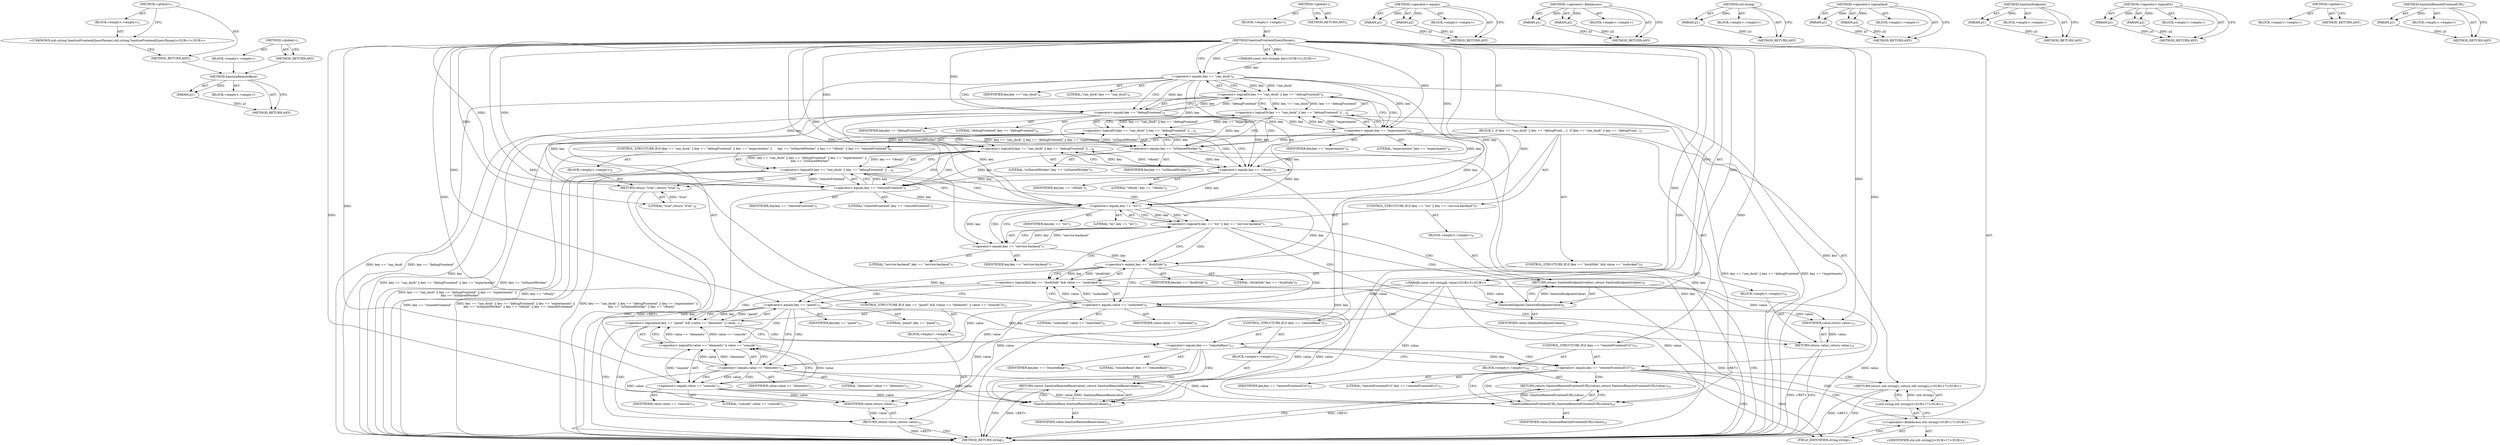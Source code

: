 digraph "&lt;global&gt;" {
vulnerable_160 [label=<(METHOD,SanitizeRemoteBase)>];
vulnerable_161 [label=<(PARAM,p1)>];
vulnerable_162 [label=<(BLOCK,&lt;empty&gt;,&lt;empty&gt;)>];
vulnerable_163 [label=<(METHOD_RETURN,ANY)>];
vulnerable_6 [label=<(METHOD,&lt;global&gt;)<SUB>1</SUB>>];
vulnerable_7 [label=<(BLOCK,&lt;empty&gt;,&lt;empty&gt;)<SUB>1</SUB>>];
vulnerable_8 [label=<(METHOD,SanitizeFrontendQueryParam)<SUB>1</SUB>>];
vulnerable_9 [label="<(PARAM,const std::string&amp; key)<SUB>2</SUB>>"];
vulnerable_10 [label="<(PARAM,const std::string&amp; value)<SUB>3</SUB>>"];
vulnerable_11 [label=<(BLOCK,{
  if (key == &quot;can_dock&quot; || key == &quot;debugFront...,{
  if (key == &quot;can_dock&quot; || key == &quot;debugFront...)<SUB>3</SUB>>];
vulnerable_12 [label=<(CONTROL_STRUCTURE,IF,if (key == &quot;can_dock&quot; || key == &quot;debugFrontend&quot; || key == &quot;experiments&quot; ||
      key == &quot;isSharedWorker&quot; || key == &quot;v8only&quot; || key == &quot;remoteFrontend&quot;))<SUB>4</SUB>>];
vulnerable_13 [label=<(&lt;operator&gt;.logicalOr,key == &quot;can_dock&quot; || key == &quot;debugFrontend&quot; || ...)<SUB>4</SUB>>];
vulnerable_14 [label=<(&lt;operator&gt;.logicalOr,key == &quot;can_dock&quot; || key == &quot;debugFrontend&quot; || ...)<SUB>4</SUB>>];
vulnerable_15 [label=<(&lt;operator&gt;.logicalOr,key == &quot;can_dock&quot; || key == &quot;debugFrontend&quot; || ...)<SUB>4</SUB>>];
vulnerable_16 [label=<(&lt;operator&gt;.logicalOr,key == &quot;can_dock&quot; || key == &quot;debugFrontend&quot; || ...)<SUB>4</SUB>>];
vulnerable_17 [label=<(&lt;operator&gt;.logicalOr,key == &quot;can_dock&quot; || key == &quot;debugFrontend&quot;)<SUB>4</SUB>>];
vulnerable_18 [label=<(&lt;operator&gt;.equals,key == &quot;can_dock&quot;)<SUB>4</SUB>>];
vulnerable_19 [label=<(IDENTIFIER,key,key == &quot;can_dock&quot;)<SUB>4</SUB>>];
vulnerable_20 [label=<(LITERAL,&quot;can_dock&quot;,key == &quot;can_dock&quot;)<SUB>4</SUB>>];
vulnerable_21 [label=<(&lt;operator&gt;.equals,key == &quot;debugFrontend&quot;)<SUB>4</SUB>>];
vulnerable_22 [label=<(IDENTIFIER,key,key == &quot;debugFrontend&quot;)<SUB>4</SUB>>];
vulnerable_23 [label=<(LITERAL,&quot;debugFrontend&quot;,key == &quot;debugFrontend&quot;)<SUB>4</SUB>>];
vulnerable_24 [label=<(&lt;operator&gt;.equals,key == &quot;experiments&quot;)<SUB>4</SUB>>];
vulnerable_25 [label=<(IDENTIFIER,key,key == &quot;experiments&quot;)<SUB>4</SUB>>];
vulnerable_26 [label=<(LITERAL,&quot;experiments&quot;,key == &quot;experiments&quot;)<SUB>4</SUB>>];
vulnerable_27 [label=<(&lt;operator&gt;.equals,key == &quot;isSharedWorker&quot;)<SUB>5</SUB>>];
vulnerable_28 [label=<(IDENTIFIER,key,key == &quot;isSharedWorker&quot;)<SUB>5</SUB>>];
vulnerable_29 [label=<(LITERAL,&quot;isSharedWorker&quot;,key == &quot;isSharedWorker&quot;)<SUB>5</SUB>>];
vulnerable_30 [label=<(&lt;operator&gt;.equals,key == &quot;v8only&quot;)<SUB>5</SUB>>];
vulnerable_31 [label=<(IDENTIFIER,key,key == &quot;v8only&quot;)<SUB>5</SUB>>];
vulnerable_32 [label=<(LITERAL,&quot;v8only&quot;,key == &quot;v8only&quot;)<SUB>5</SUB>>];
vulnerable_33 [label=<(&lt;operator&gt;.equals,key == &quot;remoteFrontend&quot;)<SUB>5</SUB>>];
vulnerable_34 [label=<(IDENTIFIER,key,key == &quot;remoteFrontend&quot;)<SUB>5</SUB>>];
vulnerable_35 [label=<(LITERAL,&quot;remoteFrontend&quot;,key == &quot;remoteFrontend&quot;)<SUB>5</SUB>>];
vulnerable_36 [label=<(BLOCK,&lt;empty&gt;,&lt;empty&gt;)<SUB>6</SUB>>];
vulnerable_37 [label=<(RETURN,return &quot;true&quot;;,return &quot;true&quot;;)<SUB>6</SUB>>];
vulnerable_38 [label=<(LITERAL,&quot;true&quot;,return &quot;true&quot;;)<SUB>6</SUB>>];
vulnerable_39 [label=<(CONTROL_STRUCTURE,IF,if (key == &quot;ws&quot; || key == &quot;service-backend&quot;))<SUB>7</SUB>>];
vulnerable_40 [label=<(&lt;operator&gt;.logicalOr,key == &quot;ws&quot; || key == &quot;service-backend&quot;)<SUB>7</SUB>>];
vulnerable_41 [label=<(&lt;operator&gt;.equals,key == &quot;ws&quot;)<SUB>7</SUB>>];
vulnerable_42 [label=<(IDENTIFIER,key,key == &quot;ws&quot;)<SUB>7</SUB>>];
vulnerable_43 [label=<(LITERAL,&quot;ws&quot;,key == &quot;ws&quot;)<SUB>7</SUB>>];
vulnerable_44 [label=<(&lt;operator&gt;.equals,key == &quot;service-backend&quot;)<SUB>7</SUB>>];
vulnerable_45 [label=<(IDENTIFIER,key,key == &quot;service-backend&quot;)<SUB>7</SUB>>];
vulnerable_46 [label=<(LITERAL,&quot;service-backend&quot;,key == &quot;service-backend&quot;)<SUB>7</SUB>>];
vulnerable_47 [label=<(BLOCK,&lt;empty&gt;,&lt;empty&gt;)<SUB>8</SUB>>];
vulnerable_48 [label=<(RETURN,return SanitizeEndpoint(value);,return SanitizeEndpoint(value);)<SUB>8</SUB>>];
vulnerable_49 [label=<(SanitizeEndpoint,SanitizeEndpoint(value))<SUB>8</SUB>>];
vulnerable_50 [label=<(IDENTIFIER,value,SanitizeEndpoint(value))<SUB>8</SUB>>];
vulnerable_51 [label=<(CONTROL_STRUCTURE,IF,if (key == &quot;dockSide&quot; &amp;&amp; value == &quot;undocked&quot;))<SUB>9</SUB>>];
vulnerable_52 [label=<(&lt;operator&gt;.logicalAnd,key == &quot;dockSide&quot; &amp;&amp; value == &quot;undocked&quot;)<SUB>9</SUB>>];
vulnerable_53 [label=<(&lt;operator&gt;.equals,key == &quot;dockSide&quot;)<SUB>9</SUB>>];
vulnerable_54 [label=<(IDENTIFIER,key,key == &quot;dockSide&quot;)<SUB>9</SUB>>];
vulnerable_55 [label=<(LITERAL,&quot;dockSide&quot;,key == &quot;dockSide&quot;)<SUB>9</SUB>>];
vulnerable_56 [label=<(&lt;operator&gt;.equals,value == &quot;undocked&quot;)<SUB>9</SUB>>];
vulnerable_57 [label=<(IDENTIFIER,value,value == &quot;undocked&quot;)<SUB>9</SUB>>];
vulnerable_58 [label=<(LITERAL,&quot;undocked&quot;,value == &quot;undocked&quot;)<SUB>9</SUB>>];
vulnerable_59 [label=<(BLOCK,&lt;empty&gt;,&lt;empty&gt;)<SUB>10</SUB>>];
vulnerable_60 [label=<(RETURN,return value;,return value;)<SUB>10</SUB>>];
vulnerable_61 [label=<(IDENTIFIER,value,return value;)<SUB>10</SUB>>];
vulnerable_62 [label=<(CONTROL_STRUCTURE,IF,if (key == &quot;panel&quot; &amp;&amp; (value == &quot;elements&quot; || value == &quot;console&quot;)))<SUB>11</SUB>>];
vulnerable_63 [label=<(&lt;operator&gt;.logicalAnd,key == &quot;panel&quot; &amp;&amp; (value == &quot;elements&quot; || value...)<SUB>11</SUB>>];
vulnerable_64 [label=<(&lt;operator&gt;.equals,key == &quot;panel&quot;)<SUB>11</SUB>>];
vulnerable_65 [label=<(IDENTIFIER,key,key == &quot;panel&quot;)<SUB>11</SUB>>];
vulnerable_66 [label=<(LITERAL,&quot;panel&quot;,key == &quot;panel&quot;)<SUB>11</SUB>>];
vulnerable_67 [label=<(&lt;operator&gt;.logicalOr,value == &quot;elements&quot; || value == &quot;console&quot;)<SUB>11</SUB>>];
vulnerable_68 [label=<(&lt;operator&gt;.equals,value == &quot;elements&quot;)<SUB>11</SUB>>];
vulnerable_69 [label=<(IDENTIFIER,value,value == &quot;elements&quot;)<SUB>11</SUB>>];
vulnerable_70 [label=<(LITERAL,&quot;elements&quot;,value == &quot;elements&quot;)<SUB>11</SUB>>];
vulnerable_71 [label=<(&lt;operator&gt;.equals,value == &quot;console&quot;)<SUB>11</SUB>>];
vulnerable_72 [label=<(IDENTIFIER,value,value == &quot;console&quot;)<SUB>11</SUB>>];
vulnerable_73 [label=<(LITERAL,&quot;console&quot;,value == &quot;console&quot;)<SUB>11</SUB>>];
vulnerable_74 [label=<(BLOCK,&lt;empty&gt;,&lt;empty&gt;)<SUB>12</SUB>>];
vulnerable_75 [label=<(RETURN,return value;,return value;)<SUB>12</SUB>>];
vulnerable_76 [label=<(IDENTIFIER,value,return value;)<SUB>12</SUB>>];
vulnerable_77 [label=<(CONTROL_STRUCTURE,IF,if (key == &quot;remoteBase&quot;))<SUB>13</SUB>>];
vulnerable_78 [label=<(&lt;operator&gt;.equals,key == &quot;remoteBase&quot;)<SUB>13</SUB>>];
vulnerable_79 [label=<(IDENTIFIER,key,key == &quot;remoteBase&quot;)<SUB>13</SUB>>];
vulnerable_80 [label=<(LITERAL,&quot;remoteBase&quot;,key == &quot;remoteBase&quot;)<SUB>13</SUB>>];
vulnerable_81 [label=<(BLOCK,&lt;empty&gt;,&lt;empty&gt;)<SUB>14</SUB>>];
vulnerable_82 [label=<(RETURN,return SanitizeRemoteBase(value);,return SanitizeRemoteBase(value);)<SUB>14</SUB>>];
vulnerable_83 [label=<(SanitizeRemoteBase,SanitizeRemoteBase(value))<SUB>14</SUB>>];
vulnerable_84 [label=<(IDENTIFIER,value,SanitizeRemoteBase(value))<SUB>14</SUB>>];
vulnerable_85 [label=<(CONTROL_STRUCTURE,IF,if (key == &quot;remoteFrontendUrl&quot;))<SUB>15</SUB>>];
vulnerable_86 [label=<(&lt;operator&gt;.equals,key == &quot;remoteFrontendUrl&quot;)<SUB>15</SUB>>];
vulnerable_87 [label=<(IDENTIFIER,key,key == &quot;remoteFrontendUrl&quot;)<SUB>15</SUB>>];
vulnerable_88 [label=<(LITERAL,&quot;remoteFrontendUrl&quot;,key == &quot;remoteFrontendUrl&quot;)<SUB>15</SUB>>];
vulnerable_89 [label=<(BLOCK,&lt;empty&gt;,&lt;empty&gt;)<SUB>16</SUB>>];
vulnerable_90 [label=<(RETURN,return SanitizeRemoteFrontendURL(value);,return SanitizeRemoteFrontendURL(value);)<SUB>16</SUB>>];
vulnerable_91 [label=<(SanitizeRemoteFrontendURL,SanitizeRemoteFrontendURL(value))<SUB>16</SUB>>];
vulnerable_92 [label=<(IDENTIFIER,value,SanitizeRemoteFrontendURL(value))<SUB>16</SUB>>];
vulnerable_93 [label="<(RETURN,return std::string();,return std::string();)<SUB>17</SUB>>"];
vulnerable_94 [label="<(std.string,std::string())<SUB>17</SUB>>"];
vulnerable_95 [label="<(&lt;operator&gt;.fieldAccess,std::string)<SUB>17</SUB>>"];
vulnerable_96 [label="<(IDENTIFIER,std,std::string())<SUB>17</SUB>>"];
vulnerable_97 [label=<(FIELD_IDENTIFIER,string,string)<SUB>17</SUB>>];
vulnerable_98 [label=<(METHOD_RETURN,string)<SUB>1</SUB>>];
vulnerable_100 [label=<(METHOD_RETURN,ANY)<SUB>1</SUB>>];
vulnerable_146 [label=<(METHOD,&lt;operator&gt;.equals)>];
vulnerable_147 [label=<(PARAM,p1)>];
vulnerable_148 [label=<(PARAM,p2)>];
vulnerable_149 [label=<(BLOCK,&lt;empty&gt;,&lt;empty&gt;)>];
vulnerable_150 [label=<(METHOD_RETURN,ANY)>];
vulnerable_172 [label=<(METHOD,&lt;operator&gt;.fieldAccess)>];
vulnerable_173 [label=<(PARAM,p1)>];
vulnerable_174 [label=<(PARAM,p2)>];
vulnerable_175 [label=<(BLOCK,&lt;empty&gt;,&lt;empty&gt;)>];
vulnerable_176 [label=<(METHOD_RETURN,ANY)>];
vulnerable_168 [label=<(METHOD,std.string)>];
vulnerable_169 [label=<(PARAM,p1)>];
vulnerable_170 [label=<(BLOCK,&lt;empty&gt;,&lt;empty&gt;)>];
vulnerable_171 [label=<(METHOD_RETURN,ANY)>];
vulnerable_155 [label=<(METHOD,&lt;operator&gt;.logicalAnd)>];
vulnerable_156 [label=<(PARAM,p1)>];
vulnerable_157 [label=<(PARAM,p2)>];
vulnerable_158 [label=<(BLOCK,&lt;empty&gt;,&lt;empty&gt;)>];
vulnerable_159 [label=<(METHOD_RETURN,ANY)>];
vulnerable_151 [label=<(METHOD,SanitizeEndpoint)>];
vulnerable_152 [label=<(PARAM,p1)>];
vulnerable_153 [label=<(BLOCK,&lt;empty&gt;,&lt;empty&gt;)>];
vulnerable_154 [label=<(METHOD_RETURN,ANY)>];
vulnerable_141 [label=<(METHOD,&lt;operator&gt;.logicalOr)>];
vulnerable_142 [label=<(PARAM,p1)>];
vulnerable_143 [label=<(PARAM,p2)>];
vulnerable_144 [label=<(BLOCK,&lt;empty&gt;,&lt;empty&gt;)>];
vulnerable_145 [label=<(METHOD_RETURN,ANY)>];
vulnerable_135 [label=<(METHOD,&lt;global&gt;)<SUB>1</SUB>>];
vulnerable_136 [label=<(BLOCK,&lt;empty&gt;,&lt;empty&gt;)>];
vulnerable_137 [label=<(METHOD_RETURN,ANY)>];
vulnerable_164 [label=<(METHOD,SanitizeRemoteFrontendURL)>];
vulnerable_165 [label=<(PARAM,p1)>];
vulnerable_166 [label=<(BLOCK,&lt;empty&gt;,&lt;empty&gt;)>];
vulnerable_167 [label=<(METHOD_RETURN,ANY)>];
fixed_6 [label=<(METHOD,&lt;global&gt;)<SUB>1</SUB>>];
fixed_7 [label=<(BLOCK,&lt;empty&gt;,&lt;empty&gt;)<SUB>1</SUB>>];
fixed_8 [label="<(UNKNOWN,std::string SanitizeFrontendQueryParam(,std::string SanitizeFrontendQueryParam()<SUB>1</SUB>>"];
fixed_9 [label=<(METHOD_RETURN,ANY)<SUB>1</SUB>>];
fixed_14 [label=<(METHOD,&lt;global&gt;)<SUB>1</SUB>>];
fixed_15 [label=<(BLOCK,&lt;empty&gt;,&lt;empty&gt;)>];
fixed_16 [label=<(METHOD_RETURN,ANY)>];
vulnerable_160 -> vulnerable_161  [key=0, label="AST: "];
vulnerable_160 -> vulnerable_161  [key=1, label="DDG: "];
vulnerable_160 -> vulnerable_162  [key=0, label="AST: "];
vulnerable_160 -> vulnerable_163  [key=0, label="AST: "];
vulnerable_160 -> vulnerable_163  [key=1, label="CFG: "];
vulnerable_161 -> vulnerable_163  [key=0, label="DDG: p1"];
vulnerable_6 -> vulnerable_7  [key=0, label="AST: "];
vulnerable_6 -> vulnerable_100  [key=0, label="AST: "];
vulnerable_6 -> vulnerable_100  [key=1, label="CFG: "];
vulnerable_7 -> vulnerable_8  [key=0, label="AST: "];
vulnerable_8 -> vulnerable_9  [key=0, label="AST: "];
vulnerable_8 -> vulnerable_9  [key=1, label="DDG: "];
vulnerable_8 -> vulnerable_10  [key=0, label="AST: "];
vulnerable_8 -> vulnerable_10  [key=1, label="DDG: "];
vulnerable_8 -> vulnerable_11  [key=0, label="AST: "];
vulnerable_8 -> vulnerable_98  [key=0, label="AST: "];
vulnerable_8 -> vulnerable_18  [key=0, label="CFG: "];
vulnerable_8 -> vulnerable_18  [key=1, label="DDG: "];
vulnerable_8 -> vulnerable_37  [key=0, label="DDG: "];
vulnerable_8 -> vulnerable_78  [key=0, label="DDG: "];
vulnerable_8 -> vulnerable_86  [key=0, label="DDG: "];
vulnerable_8 -> vulnerable_33  [key=0, label="DDG: "];
vulnerable_8 -> vulnerable_38  [key=0, label="DDG: "];
vulnerable_8 -> vulnerable_41  [key=0, label="DDG: "];
vulnerable_8 -> vulnerable_44  [key=0, label="DDG: "];
vulnerable_8 -> vulnerable_53  [key=0, label="DDG: "];
vulnerable_8 -> vulnerable_56  [key=0, label="DDG: "];
vulnerable_8 -> vulnerable_61  [key=0, label="DDG: "];
vulnerable_8 -> vulnerable_64  [key=0, label="DDG: "];
vulnerable_8 -> vulnerable_76  [key=0, label="DDG: "];
vulnerable_8 -> vulnerable_30  [key=0, label="DDG: "];
vulnerable_8 -> vulnerable_49  [key=0, label="DDG: "];
vulnerable_8 -> vulnerable_68  [key=0, label="DDG: "];
vulnerable_8 -> vulnerable_71  [key=0, label="DDG: "];
vulnerable_8 -> vulnerable_83  [key=0, label="DDG: "];
vulnerable_8 -> vulnerable_91  [key=0, label="DDG: "];
vulnerable_8 -> vulnerable_27  [key=0, label="DDG: "];
vulnerable_8 -> vulnerable_24  [key=0, label="DDG: "];
vulnerable_8 -> vulnerable_21  [key=0, label="DDG: "];
vulnerable_9 -> vulnerable_18  [key=0, label="DDG: key"];
vulnerable_10 -> vulnerable_98  [key=0, label="DDG: value"];
vulnerable_10 -> vulnerable_56  [key=0, label="DDG: value"];
vulnerable_10 -> vulnerable_61  [key=0, label="DDG: value"];
vulnerable_10 -> vulnerable_76  [key=0, label="DDG: value"];
vulnerable_10 -> vulnerable_49  [key=0, label="DDG: value"];
vulnerable_10 -> vulnerable_68  [key=0, label="DDG: value"];
vulnerable_10 -> vulnerable_83  [key=0, label="DDG: value"];
vulnerable_10 -> vulnerable_91  [key=0, label="DDG: value"];
vulnerable_11 -> vulnerable_12  [key=0, label="AST: "];
vulnerable_11 -> vulnerable_39  [key=0, label="AST: "];
vulnerable_11 -> vulnerable_51  [key=0, label="AST: "];
vulnerable_11 -> vulnerable_62  [key=0, label="AST: "];
vulnerable_11 -> vulnerable_77  [key=0, label="AST: "];
vulnerable_11 -> vulnerable_85  [key=0, label="AST: "];
vulnerable_11 -> vulnerable_93  [key=0, label="AST: "];
vulnerable_12 -> vulnerable_13  [key=0, label="AST: "];
vulnerable_12 -> vulnerable_36  [key=0, label="AST: "];
vulnerable_13 -> vulnerable_14  [key=0, label="AST: "];
vulnerable_13 -> vulnerable_33  [key=0, label="AST: "];
vulnerable_13 -> vulnerable_37  [key=0, label="CFG: "];
vulnerable_13 -> vulnerable_37  [key=1, label="CDG: "];
vulnerable_13 -> vulnerable_41  [key=0, label="CFG: "];
vulnerable_13 -> vulnerable_41  [key=1, label="CDG: "];
vulnerable_13 -> vulnerable_98  [key=0, label="DDG: key == &quot;can_dock&quot; || key == &quot;debugFrontend&quot; || key == &quot;experiments&quot; ||
      key == &quot;isSharedWorker&quot; || key == &quot;v8only&quot;"];
vulnerable_13 -> vulnerable_98  [key=1, label="DDG: key == &quot;remoteFrontend&quot;"];
vulnerable_13 -> vulnerable_98  [key=2, label="DDG: key == &quot;can_dock&quot; || key == &quot;debugFrontend&quot; || key == &quot;experiments&quot; ||
      key == &quot;isSharedWorker&quot; || key == &quot;v8only&quot; || key == &quot;remoteFrontend&quot;"];
vulnerable_13 -> vulnerable_40  [key=0, label="CDG: "];
vulnerable_14 -> vulnerable_15  [key=0, label="AST: "];
vulnerable_14 -> vulnerable_30  [key=0, label="AST: "];
vulnerable_14 -> vulnerable_13  [key=0, label="CFG: "];
vulnerable_14 -> vulnerable_13  [key=1, label="DDG: key == &quot;can_dock&quot; || key == &quot;debugFrontend&quot; || key == &quot;experiments&quot; ||
      key == &quot;isSharedWorker&quot;"];
vulnerable_14 -> vulnerable_13  [key=2, label="DDG: key == &quot;v8only&quot;"];
vulnerable_14 -> vulnerable_33  [key=0, label="CFG: "];
vulnerable_14 -> vulnerable_33  [key=1, label="CDG: "];
vulnerable_14 -> vulnerable_98  [key=0, label="DDG: key == &quot;can_dock&quot; || key == &quot;debugFrontend&quot; || key == &quot;experiments&quot; ||
      key == &quot;isSharedWorker&quot;"];
vulnerable_14 -> vulnerable_98  [key=1, label="DDG: key == &quot;v8only&quot;"];
vulnerable_15 -> vulnerable_16  [key=0, label="AST: "];
vulnerable_15 -> vulnerable_27  [key=0, label="AST: "];
vulnerable_15 -> vulnerable_14  [key=0, label="CFG: "];
vulnerable_15 -> vulnerable_14  [key=1, label="DDG: key == &quot;can_dock&quot; || key == &quot;debugFrontend&quot; || key == &quot;experiments&quot;"];
vulnerable_15 -> vulnerable_14  [key=2, label="DDG: key == &quot;isSharedWorker&quot;"];
vulnerable_15 -> vulnerable_30  [key=0, label="CFG: "];
vulnerable_15 -> vulnerable_30  [key=1, label="CDG: "];
vulnerable_15 -> vulnerable_98  [key=0, label="DDG: key == &quot;can_dock&quot; || key == &quot;debugFrontend&quot; || key == &quot;experiments&quot;"];
vulnerable_15 -> vulnerable_98  [key=1, label="DDG: key == &quot;isSharedWorker&quot;"];
vulnerable_16 -> vulnerable_17  [key=0, label="AST: "];
vulnerable_16 -> vulnerable_24  [key=0, label="AST: "];
vulnerable_16 -> vulnerable_15  [key=0, label="CFG: "];
vulnerable_16 -> vulnerable_15  [key=1, label="DDG: key == &quot;can_dock&quot; || key == &quot;debugFrontend&quot;"];
vulnerable_16 -> vulnerable_15  [key=2, label="DDG: key == &quot;experiments&quot;"];
vulnerable_16 -> vulnerable_27  [key=0, label="CFG: "];
vulnerable_16 -> vulnerable_27  [key=1, label="CDG: "];
vulnerable_16 -> vulnerable_98  [key=0, label="DDG: key == &quot;can_dock&quot; || key == &quot;debugFrontend&quot;"];
vulnerable_16 -> vulnerable_98  [key=1, label="DDG: key == &quot;experiments&quot;"];
vulnerable_17 -> vulnerable_18  [key=0, label="AST: "];
vulnerable_17 -> vulnerable_21  [key=0, label="AST: "];
vulnerable_17 -> vulnerable_16  [key=0, label="CFG: "];
vulnerable_17 -> vulnerable_16  [key=1, label="DDG: key == &quot;can_dock&quot;"];
vulnerable_17 -> vulnerable_16  [key=2, label="DDG: key == &quot;debugFrontend&quot;"];
vulnerable_17 -> vulnerable_24  [key=0, label="CFG: "];
vulnerable_17 -> vulnerable_24  [key=1, label="CDG: "];
vulnerable_17 -> vulnerable_98  [key=0, label="DDG: key == &quot;can_dock&quot;"];
vulnerable_17 -> vulnerable_98  [key=1, label="DDG: key == &quot;debugFrontend&quot;"];
vulnerable_18 -> vulnerable_19  [key=0, label="AST: "];
vulnerable_18 -> vulnerable_20  [key=0, label="AST: "];
vulnerable_18 -> vulnerable_17  [key=0, label="CFG: "];
vulnerable_18 -> vulnerable_17  [key=1, label="DDG: key"];
vulnerable_18 -> vulnerable_17  [key=2, label="DDG: &quot;can_dock&quot;"];
vulnerable_18 -> vulnerable_21  [key=0, label="CFG: "];
vulnerable_18 -> vulnerable_21  [key=1, label="DDG: key"];
vulnerable_18 -> vulnerable_21  [key=2, label="CDG: "];
vulnerable_18 -> vulnerable_98  [key=0, label="DDG: key"];
vulnerable_18 -> vulnerable_33  [key=0, label="DDG: key"];
vulnerable_18 -> vulnerable_41  [key=0, label="DDG: key"];
vulnerable_18 -> vulnerable_30  [key=0, label="DDG: key"];
vulnerable_18 -> vulnerable_27  [key=0, label="DDG: key"];
vulnerable_18 -> vulnerable_24  [key=0, label="DDG: key"];
vulnerable_21 -> vulnerable_22  [key=0, label="AST: "];
vulnerable_21 -> vulnerable_23  [key=0, label="AST: "];
vulnerable_21 -> vulnerable_17  [key=0, label="CFG: "];
vulnerable_21 -> vulnerable_17  [key=1, label="DDG: key"];
vulnerable_21 -> vulnerable_17  [key=2, label="DDG: &quot;debugFrontend&quot;"];
vulnerable_21 -> vulnerable_98  [key=0, label="DDG: key"];
vulnerable_21 -> vulnerable_33  [key=0, label="DDG: key"];
vulnerable_21 -> vulnerable_41  [key=0, label="DDG: key"];
vulnerable_21 -> vulnerable_30  [key=0, label="DDG: key"];
vulnerable_21 -> vulnerable_27  [key=0, label="DDG: key"];
vulnerable_21 -> vulnerable_24  [key=0, label="DDG: key"];
vulnerable_24 -> vulnerable_25  [key=0, label="AST: "];
vulnerable_24 -> vulnerable_26  [key=0, label="AST: "];
vulnerable_24 -> vulnerable_16  [key=0, label="CFG: "];
vulnerable_24 -> vulnerable_16  [key=1, label="DDG: key"];
vulnerable_24 -> vulnerable_16  [key=2, label="DDG: &quot;experiments&quot;"];
vulnerable_24 -> vulnerable_98  [key=0, label="DDG: key"];
vulnerable_24 -> vulnerable_33  [key=0, label="DDG: key"];
vulnerable_24 -> vulnerable_41  [key=0, label="DDG: key"];
vulnerable_24 -> vulnerable_30  [key=0, label="DDG: key"];
vulnerable_24 -> vulnerable_27  [key=0, label="DDG: key"];
vulnerable_27 -> vulnerable_28  [key=0, label="AST: "];
vulnerable_27 -> vulnerable_29  [key=0, label="AST: "];
vulnerable_27 -> vulnerable_15  [key=0, label="CFG: "];
vulnerable_27 -> vulnerable_15  [key=1, label="DDG: key"];
vulnerable_27 -> vulnerable_15  [key=2, label="DDG: &quot;isSharedWorker&quot;"];
vulnerable_27 -> vulnerable_98  [key=0, label="DDG: key"];
vulnerable_27 -> vulnerable_33  [key=0, label="DDG: key"];
vulnerable_27 -> vulnerable_41  [key=0, label="DDG: key"];
vulnerable_27 -> vulnerable_30  [key=0, label="DDG: key"];
vulnerable_30 -> vulnerable_31  [key=0, label="AST: "];
vulnerable_30 -> vulnerable_32  [key=0, label="AST: "];
vulnerable_30 -> vulnerable_14  [key=0, label="CFG: "];
vulnerable_30 -> vulnerable_14  [key=1, label="DDG: key"];
vulnerable_30 -> vulnerable_14  [key=2, label="DDG: &quot;v8only&quot;"];
vulnerable_30 -> vulnerable_98  [key=0, label="DDG: key"];
vulnerable_30 -> vulnerable_33  [key=0, label="DDG: key"];
vulnerable_30 -> vulnerable_41  [key=0, label="DDG: key"];
vulnerable_33 -> vulnerable_34  [key=0, label="AST: "];
vulnerable_33 -> vulnerable_35  [key=0, label="AST: "];
vulnerable_33 -> vulnerable_13  [key=0, label="CFG: "];
vulnerable_33 -> vulnerable_13  [key=1, label="DDG: key"];
vulnerable_33 -> vulnerable_13  [key=2, label="DDG: &quot;remoteFrontend&quot;"];
vulnerable_33 -> vulnerable_98  [key=0, label="DDG: key"];
vulnerable_33 -> vulnerable_41  [key=0, label="DDG: key"];
vulnerable_36 -> vulnerable_37  [key=0, label="AST: "];
vulnerable_37 -> vulnerable_38  [key=0, label="AST: "];
vulnerable_37 -> vulnerable_98  [key=0, label="CFG: "];
vulnerable_37 -> vulnerable_98  [key=1, label="DDG: &lt;RET&gt;"];
vulnerable_38 -> vulnerable_37  [key=0, label="DDG: &quot;true&quot;"];
vulnerable_39 -> vulnerable_40  [key=0, label="AST: "];
vulnerable_39 -> vulnerable_47  [key=0, label="AST: "];
vulnerable_40 -> vulnerable_41  [key=0, label="AST: "];
vulnerable_40 -> vulnerable_44  [key=0, label="AST: "];
vulnerable_40 -> vulnerable_49  [key=0, label="CFG: "];
vulnerable_40 -> vulnerable_49  [key=1, label="CDG: "];
vulnerable_40 -> vulnerable_53  [key=0, label="CFG: "];
vulnerable_40 -> vulnerable_53  [key=1, label="CDG: "];
vulnerable_40 -> vulnerable_48  [key=0, label="CDG: "];
vulnerable_40 -> vulnerable_52  [key=0, label="CDG: "];
vulnerable_41 -> vulnerable_42  [key=0, label="AST: "];
vulnerable_41 -> vulnerable_43  [key=0, label="AST: "];
vulnerable_41 -> vulnerable_40  [key=0, label="CFG: "];
vulnerable_41 -> vulnerable_40  [key=1, label="DDG: key"];
vulnerable_41 -> vulnerable_40  [key=2, label="DDG: &quot;ws&quot;"];
vulnerable_41 -> vulnerable_44  [key=0, label="CFG: "];
vulnerable_41 -> vulnerable_44  [key=1, label="DDG: key"];
vulnerable_41 -> vulnerable_44  [key=2, label="CDG: "];
vulnerable_41 -> vulnerable_53  [key=0, label="DDG: key"];
vulnerable_44 -> vulnerable_45  [key=0, label="AST: "];
vulnerable_44 -> vulnerable_46  [key=0, label="AST: "];
vulnerable_44 -> vulnerable_40  [key=0, label="CFG: "];
vulnerable_44 -> vulnerable_40  [key=1, label="DDG: key"];
vulnerable_44 -> vulnerable_40  [key=2, label="DDG: &quot;service-backend&quot;"];
vulnerable_44 -> vulnerable_53  [key=0, label="DDG: key"];
vulnerable_47 -> vulnerable_48  [key=0, label="AST: "];
vulnerable_48 -> vulnerable_49  [key=0, label="AST: "];
vulnerable_48 -> vulnerable_98  [key=0, label="CFG: "];
vulnerable_48 -> vulnerable_98  [key=1, label="DDG: &lt;RET&gt;"];
vulnerable_49 -> vulnerable_50  [key=0, label="AST: "];
vulnerable_49 -> vulnerable_48  [key=0, label="CFG: "];
vulnerable_49 -> vulnerable_48  [key=1, label="DDG: SanitizeEndpoint(value)"];
vulnerable_51 -> vulnerable_52  [key=0, label="AST: "];
vulnerable_51 -> vulnerable_59  [key=0, label="AST: "];
vulnerable_52 -> vulnerable_53  [key=0, label="AST: "];
vulnerable_52 -> vulnerable_56  [key=0, label="AST: "];
vulnerable_52 -> vulnerable_60  [key=0, label="CFG: "];
vulnerable_52 -> vulnerable_60  [key=1, label="CDG: "];
vulnerable_52 -> vulnerable_64  [key=0, label="CFG: "];
vulnerable_52 -> vulnerable_64  [key=1, label="CDG: "];
vulnerable_52 -> vulnerable_63  [key=0, label="CDG: "];
vulnerable_53 -> vulnerable_54  [key=0, label="AST: "];
vulnerable_53 -> vulnerable_55  [key=0, label="AST: "];
vulnerable_53 -> vulnerable_52  [key=0, label="CFG: "];
vulnerable_53 -> vulnerable_52  [key=1, label="DDG: key"];
vulnerable_53 -> vulnerable_52  [key=2, label="DDG: &quot;dockSide&quot;"];
vulnerable_53 -> vulnerable_56  [key=0, label="CFG: "];
vulnerable_53 -> vulnerable_56  [key=1, label="CDG: "];
vulnerable_53 -> vulnerable_64  [key=0, label="DDG: key"];
vulnerable_56 -> vulnerable_57  [key=0, label="AST: "];
vulnerable_56 -> vulnerable_58  [key=0, label="AST: "];
vulnerable_56 -> vulnerable_52  [key=0, label="CFG: "];
vulnerable_56 -> vulnerable_52  [key=1, label="DDG: value"];
vulnerable_56 -> vulnerable_52  [key=2, label="DDG: &quot;undocked&quot;"];
vulnerable_56 -> vulnerable_61  [key=0, label="DDG: value"];
vulnerable_56 -> vulnerable_76  [key=0, label="DDG: value"];
vulnerable_56 -> vulnerable_68  [key=0, label="DDG: value"];
vulnerable_56 -> vulnerable_83  [key=0, label="DDG: value"];
vulnerable_56 -> vulnerable_91  [key=0, label="DDG: value"];
vulnerable_59 -> vulnerable_60  [key=0, label="AST: "];
vulnerable_60 -> vulnerable_61  [key=0, label="AST: "];
vulnerable_60 -> vulnerable_98  [key=0, label="CFG: "];
vulnerable_60 -> vulnerable_98  [key=1, label="DDG: &lt;RET&gt;"];
vulnerable_61 -> vulnerable_60  [key=0, label="DDG: value"];
vulnerable_62 -> vulnerable_63  [key=0, label="AST: "];
vulnerable_62 -> vulnerable_74  [key=0, label="AST: "];
vulnerable_63 -> vulnerable_64  [key=0, label="AST: "];
vulnerable_63 -> vulnerable_67  [key=0, label="AST: "];
vulnerable_63 -> vulnerable_75  [key=0, label="CFG: "];
vulnerable_63 -> vulnerable_75  [key=1, label="CDG: "];
vulnerable_63 -> vulnerable_78  [key=0, label="CFG: "];
vulnerable_63 -> vulnerable_78  [key=1, label="CDG: "];
vulnerable_64 -> vulnerable_65  [key=0, label="AST: "];
vulnerable_64 -> vulnerable_66  [key=0, label="AST: "];
vulnerable_64 -> vulnerable_63  [key=0, label="CFG: "];
vulnerable_64 -> vulnerable_63  [key=1, label="DDG: key"];
vulnerable_64 -> vulnerable_63  [key=2, label="DDG: &quot;panel&quot;"];
vulnerable_64 -> vulnerable_68  [key=0, label="CFG: "];
vulnerable_64 -> vulnerable_68  [key=1, label="CDG: "];
vulnerable_64 -> vulnerable_78  [key=0, label="DDG: key"];
vulnerable_64 -> vulnerable_67  [key=0, label="CDG: "];
vulnerable_67 -> vulnerable_68  [key=0, label="AST: "];
vulnerable_67 -> vulnerable_71  [key=0, label="AST: "];
vulnerable_67 -> vulnerable_63  [key=0, label="CFG: "];
vulnerable_67 -> vulnerable_63  [key=1, label="DDG: value == &quot;elements&quot;"];
vulnerable_67 -> vulnerable_63  [key=2, label="DDG: value == &quot;console&quot;"];
vulnerable_68 -> vulnerable_69  [key=0, label="AST: "];
vulnerable_68 -> vulnerable_70  [key=0, label="AST: "];
vulnerable_68 -> vulnerable_67  [key=0, label="CFG: "];
vulnerable_68 -> vulnerable_67  [key=1, label="DDG: value"];
vulnerable_68 -> vulnerable_67  [key=2, label="DDG: &quot;elements&quot;"];
vulnerable_68 -> vulnerable_71  [key=0, label="CFG: "];
vulnerable_68 -> vulnerable_71  [key=1, label="DDG: value"];
vulnerable_68 -> vulnerable_71  [key=2, label="CDG: "];
vulnerable_68 -> vulnerable_76  [key=0, label="DDG: value"];
vulnerable_68 -> vulnerable_83  [key=0, label="DDG: value"];
vulnerable_68 -> vulnerable_91  [key=0, label="DDG: value"];
vulnerable_71 -> vulnerable_72  [key=0, label="AST: "];
vulnerable_71 -> vulnerable_73  [key=0, label="AST: "];
vulnerable_71 -> vulnerable_67  [key=0, label="CFG: "];
vulnerable_71 -> vulnerable_67  [key=1, label="DDG: value"];
vulnerable_71 -> vulnerable_67  [key=2, label="DDG: &quot;console&quot;"];
vulnerable_71 -> vulnerable_76  [key=0, label="DDG: value"];
vulnerable_71 -> vulnerable_83  [key=0, label="DDG: value"];
vulnerable_71 -> vulnerable_91  [key=0, label="DDG: value"];
vulnerable_74 -> vulnerable_75  [key=0, label="AST: "];
vulnerable_75 -> vulnerable_76  [key=0, label="AST: "];
vulnerable_75 -> vulnerable_98  [key=0, label="CFG: "];
vulnerable_75 -> vulnerable_98  [key=1, label="DDG: &lt;RET&gt;"];
vulnerable_76 -> vulnerable_75  [key=0, label="DDG: value"];
vulnerable_77 -> vulnerable_78  [key=0, label="AST: "];
vulnerable_77 -> vulnerable_81  [key=0, label="AST: "];
vulnerable_78 -> vulnerable_79  [key=0, label="AST: "];
vulnerable_78 -> vulnerable_80  [key=0, label="AST: "];
vulnerable_78 -> vulnerable_83  [key=0, label="CFG: "];
vulnerable_78 -> vulnerable_83  [key=1, label="CDG: "];
vulnerable_78 -> vulnerable_86  [key=0, label="CFG: "];
vulnerable_78 -> vulnerable_86  [key=1, label="DDG: key"];
vulnerable_78 -> vulnerable_86  [key=2, label="CDG: "];
vulnerable_78 -> vulnerable_82  [key=0, label="CDG: "];
vulnerable_81 -> vulnerable_82  [key=0, label="AST: "];
vulnerable_82 -> vulnerable_83  [key=0, label="AST: "];
vulnerable_82 -> vulnerable_98  [key=0, label="CFG: "];
vulnerable_82 -> vulnerable_98  [key=1, label="DDG: &lt;RET&gt;"];
vulnerable_83 -> vulnerable_84  [key=0, label="AST: "];
vulnerable_83 -> vulnerable_82  [key=0, label="CFG: "];
vulnerable_83 -> vulnerable_82  [key=1, label="DDG: SanitizeRemoteBase(value)"];
vulnerable_85 -> vulnerable_86  [key=0, label="AST: "];
vulnerable_85 -> vulnerable_89  [key=0, label="AST: "];
vulnerable_86 -> vulnerable_87  [key=0, label="AST: "];
vulnerable_86 -> vulnerable_88  [key=0, label="AST: "];
vulnerable_86 -> vulnerable_91  [key=0, label="CFG: "];
vulnerable_86 -> vulnerable_91  [key=1, label="CDG: "];
vulnerable_86 -> vulnerable_97  [key=0, label="CFG: "];
vulnerable_86 -> vulnerable_97  [key=1, label="CDG: "];
vulnerable_86 -> vulnerable_94  [key=0, label="CDG: "];
vulnerable_86 -> vulnerable_95  [key=0, label="CDG: "];
vulnerable_86 -> vulnerable_93  [key=0, label="CDG: "];
vulnerable_86 -> vulnerable_90  [key=0, label="CDG: "];
vulnerable_89 -> vulnerable_90  [key=0, label="AST: "];
vulnerable_90 -> vulnerable_91  [key=0, label="AST: "];
vulnerable_90 -> vulnerable_98  [key=0, label="CFG: "];
vulnerable_90 -> vulnerable_98  [key=1, label="DDG: &lt;RET&gt;"];
vulnerable_91 -> vulnerable_92  [key=0, label="AST: "];
vulnerable_91 -> vulnerable_90  [key=0, label="CFG: "];
vulnerable_91 -> vulnerable_90  [key=1, label="DDG: SanitizeRemoteFrontendURL(value)"];
vulnerable_93 -> vulnerable_94  [key=0, label="AST: "];
vulnerable_93 -> vulnerable_98  [key=0, label="CFG: "];
vulnerable_93 -> vulnerable_98  [key=1, label="DDG: &lt;RET&gt;"];
vulnerable_94 -> vulnerable_95  [key=0, label="AST: "];
vulnerable_94 -> vulnerable_93  [key=0, label="CFG: "];
vulnerable_94 -> vulnerable_93  [key=1, label="DDG: std::string()"];
vulnerable_95 -> vulnerable_96  [key=0, label="AST: "];
vulnerable_95 -> vulnerable_97  [key=0, label="AST: "];
vulnerable_95 -> vulnerable_94  [key=0, label="CFG: "];
vulnerable_97 -> vulnerable_95  [key=0, label="CFG: "];
vulnerable_146 -> vulnerable_147  [key=0, label="AST: "];
vulnerable_146 -> vulnerable_147  [key=1, label="DDG: "];
vulnerable_146 -> vulnerable_149  [key=0, label="AST: "];
vulnerable_146 -> vulnerable_148  [key=0, label="AST: "];
vulnerable_146 -> vulnerable_148  [key=1, label="DDG: "];
vulnerable_146 -> vulnerable_150  [key=0, label="AST: "];
vulnerable_146 -> vulnerable_150  [key=1, label="CFG: "];
vulnerable_147 -> vulnerable_150  [key=0, label="DDG: p1"];
vulnerable_148 -> vulnerable_150  [key=0, label="DDG: p2"];
vulnerable_172 -> vulnerable_173  [key=0, label="AST: "];
vulnerable_172 -> vulnerable_173  [key=1, label="DDG: "];
vulnerable_172 -> vulnerable_175  [key=0, label="AST: "];
vulnerable_172 -> vulnerable_174  [key=0, label="AST: "];
vulnerable_172 -> vulnerable_174  [key=1, label="DDG: "];
vulnerable_172 -> vulnerable_176  [key=0, label="AST: "];
vulnerable_172 -> vulnerable_176  [key=1, label="CFG: "];
vulnerable_173 -> vulnerable_176  [key=0, label="DDG: p1"];
vulnerable_174 -> vulnerable_176  [key=0, label="DDG: p2"];
vulnerable_168 -> vulnerable_169  [key=0, label="AST: "];
vulnerable_168 -> vulnerable_169  [key=1, label="DDG: "];
vulnerable_168 -> vulnerable_170  [key=0, label="AST: "];
vulnerable_168 -> vulnerable_171  [key=0, label="AST: "];
vulnerable_168 -> vulnerable_171  [key=1, label="CFG: "];
vulnerable_169 -> vulnerable_171  [key=0, label="DDG: p1"];
vulnerable_155 -> vulnerable_156  [key=0, label="AST: "];
vulnerable_155 -> vulnerable_156  [key=1, label="DDG: "];
vulnerable_155 -> vulnerable_158  [key=0, label="AST: "];
vulnerable_155 -> vulnerable_157  [key=0, label="AST: "];
vulnerable_155 -> vulnerable_157  [key=1, label="DDG: "];
vulnerable_155 -> vulnerable_159  [key=0, label="AST: "];
vulnerable_155 -> vulnerable_159  [key=1, label="CFG: "];
vulnerable_156 -> vulnerable_159  [key=0, label="DDG: p1"];
vulnerable_157 -> vulnerable_159  [key=0, label="DDG: p2"];
vulnerable_151 -> vulnerable_152  [key=0, label="AST: "];
vulnerable_151 -> vulnerable_152  [key=1, label="DDG: "];
vulnerable_151 -> vulnerable_153  [key=0, label="AST: "];
vulnerable_151 -> vulnerable_154  [key=0, label="AST: "];
vulnerable_151 -> vulnerable_154  [key=1, label="CFG: "];
vulnerable_152 -> vulnerable_154  [key=0, label="DDG: p1"];
vulnerable_141 -> vulnerable_142  [key=0, label="AST: "];
vulnerable_141 -> vulnerable_142  [key=1, label="DDG: "];
vulnerable_141 -> vulnerable_144  [key=0, label="AST: "];
vulnerable_141 -> vulnerable_143  [key=0, label="AST: "];
vulnerable_141 -> vulnerable_143  [key=1, label="DDG: "];
vulnerable_141 -> vulnerable_145  [key=0, label="AST: "];
vulnerable_141 -> vulnerable_145  [key=1, label="CFG: "];
vulnerable_142 -> vulnerable_145  [key=0, label="DDG: p1"];
vulnerable_143 -> vulnerable_145  [key=0, label="DDG: p2"];
vulnerable_135 -> vulnerable_136  [key=0, label="AST: "];
vulnerable_135 -> vulnerable_137  [key=0, label="AST: "];
vulnerable_135 -> vulnerable_137  [key=1, label="CFG: "];
vulnerable_164 -> vulnerable_165  [key=0, label="AST: "];
vulnerable_164 -> vulnerable_165  [key=1, label="DDG: "];
vulnerable_164 -> vulnerable_166  [key=0, label="AST: "];
vulnerable_164 -> vulnerable_167  [key=0, label="AST: "];
vulnerable_164 -> vulnerable_167  [key=1, label="CFG: "];
vulnerable_165 -> vulnerable_167  [key=0, label="DDG: p1"];
fixed_6 -> fixed_7  [key=0, label="AST: "];
fixed_6 -> fixed_9  [key=0, label="AST: "];
fixed_6 -> fixed_8  [key=0, label="CFG: "];
fixed_7 -> fixed_8  [key=0, label="AST: "];
fixed_8 -> fixed_9  [key=0, label="CFG: "];
fixed_9 -> vulnerable_160  [key=0];
fixed_14 -> fixed_15  [key=0, label="AST: "];
fixed_14 -> fixed_16  [key=0, label="AST: "];
fixed_14 -> fixed_16  [key=1, label="CFG: "];
fixed_15 -> vulnerable_160  [key=0];
fixed_16 -> vulnerable_160  [key=0];
}
